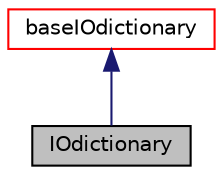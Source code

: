 digraph "IOdictionary"
{
  bgcolor="transparent";
  edge [fontname="Helvetica",fontsize="10",labelfontname="Helvetica",labelfontsize="10"];
  node [fontname="Helvetica",fontsize="10",shape=record];
  Node1 [label="IOdictionary",height=0.2,width=0.4,color="black", fillcolor="grey75", style="filled" fontcolor="black"];
  Node2 -> Node1 [dir="back",color="midnightblue",fontsize="10",style="solid",fontname="Helvetica"];
  Node2 [label="baseIOdictionary",height=0.2,width=0.4,color="red",URL="$classFoam_1_1baseIOdictionary.html",tooltip="baseIOdictionary is derived from dictionary and IOobject to give the dictionary automatic IO function..."];
}
